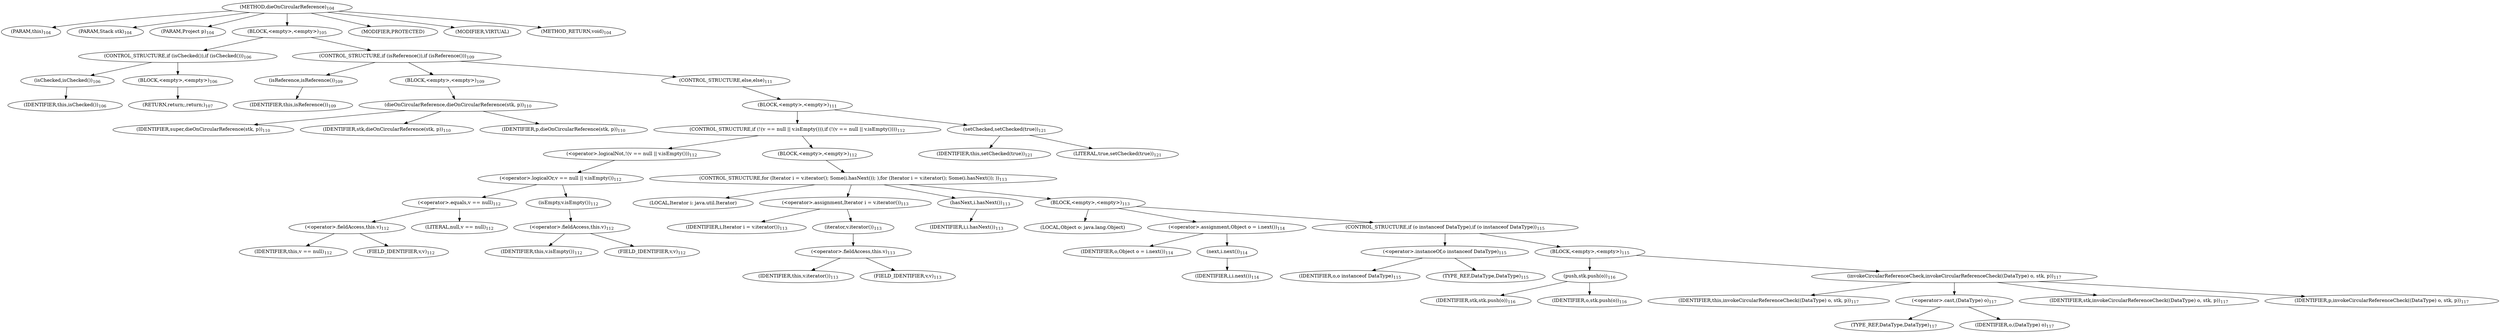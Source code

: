digraph "dieOnCircularReference" {  
"197" [label = <(METHOD,dieOnCircularReference)<SUB>104</SUB>> ]
"14" [label = <(PARAM,this)<SUB>104</SUB>> ]
"198" [label = <(PARAM,Stack stk)<SUB>104</SUB>> ]
"199" [label = <(PARAM,Project p)<SUB>104</SUB>> ]
"200" [label = <(BLOCK,&lt;empty&gt;,&lt;empty&gt;)<SUB>105</SUB>> ]
"201" [label = <(CONTROL_STRUCTURE,if (isChecked()),if (isChecked()))<SUB>106</SUB>> ]
"202" [label = <(isChecked,isChecked())<SUB>106</SUB>> ]
"13" [label = <(IDENTIFIER,this,isChecked())<SUB>106</SUB>> ]
"203" [label = <(BLOCK,&lt;empty&gt;,&lt;empty&gt;)<SUB>106</SUB>> ]
"204" [label = <(RETURN,return;,return;)<SUB>107</SUB>> ]
"205" [label = <(CONTROL_STRUCTURE,if (isReference()),if (isReference()))<SUB>109</SUB>> ]
"206" [label = <(isReference,isReference())<SUB>109</SUB>> ]
"15" [label = <(IDENTIFIER,this,isReference())<SUB>109</SUB>> ]
"207" [label = <(BLOCK,&lt;empty&gt;,&lt;empty&gt;)<SUB>109</SUB>> ]
"208" [label = <(dieOnCircularReference,dieOnCircularReference(stk, p))<SUB>110</SUB>> ]
"209" [label = <(IDENTIFIER,super,dieOnCircularReference(stk, p))<SUB>110</SUB>> ]
"210" [label = <(IDENTIFIER,stk,dieOnCircularReference(stk, p))<SUB>110</SUB>> ]
"211" [label = <(IDENTIFIER,p,dieOnCircularReference(stk, p))<SUB>110</SUB>> ]
"212" [label = <(CONTROL_STRUCTURE,else,else)<SUB>111</SUB>> ]
"213" [label = <(BLOCK,&lt;empty&gt;,&lt;empty&gt;)<SUB>111</SUB>> ]
"214" [label = <(CONTROL_STRUCTURE,if (!(v == null || v.isEmpty())),if (!(v == null || v.isEmpty())))<SUB>112</SUB>> ]
"215" [label = <(&lt;operator&gt;.logicalNot,!(v == null || v.isEmpty()))<SUB>112</SUB>> ]
"216" [label = <(&lt;operator&gt;.logicalOr,v == null || v.isEmpty())<SUB>112</SUB>> ]
"217" [label = <(&lt;operator&gt;.equals,v == null)<SUB>112</SUB>> ]
"218" [label = <(&lt;operator&gt;.fieldAccess,this.v)<SUB>112</SUB>> ]
"219" [label = <(IDENTIFIER,this,v == null)<SUB>112</SUB>> ]
"220" [label = <(FIELD_IDENTIFIER,v,v)<SUB>112</SUB>> ]
"221" [label = <(LITERAL,null,v == null)<SUB>112</SUB>> ]
"222" [label = <(isEmpty,v.isEmpty())<SUB>112</SUB>> ]
"223" [label = <(&lt;operator&gt;.fieldAccess,this.v)<SUB>112</SUB>> ]
"224" [label = <(IDENTIFIER,this,v.isEmpty())<SUB>112</SUB>> ]
"225" [label = <(FIELD_IDENTIFIER,v,v)<SUB>112</SUB>> ]
"226" [label = <(BLOCK,&lt;empty&gt;,&lt;empty&gt;)<SUB>112</SUB>> ]
"227" [label = <(CONTROL_STRUCTURE,for (Iterator i = v.iterator(); Some(i.hasNext()); ),for (Iterator i = v.iterator(); Some(i.hasNext()); ))<SUB>113</SUB>> ]
"228" [label = <(LOCAL,Iterator i: java.util.Iterator)> ]
"229" [label = <(&lt;operator&gt;.assignment,Iterator i = v.iterator())<SUB>113</SUB>> ]
"230" [label = <(IDENTIFIER,i,Iterator i = v.iterator())<SUB>113</SUB>> ]
"231" [label = <(iterator,v.iterator())<SUB>113</SUB>> ]
"232" [label = <(&lt;operator&gt;.fieldAccess,this.v)<SUB>113</SUB>> ]
"233" [label = <(IDENTIFIER,this,v.iterator())<SUB>113</SUB>> ]
"234" [label = <(FIELD_IDENTIFIER,v,v)<SUB>113</SUB>> ]
"235" [label = <(hasNext,i.hasNext())<SUB>113</SUB>> ]
"236" [label = <(IDENTIFIER,i,i.hasNext())<SUB>113</SUB>> ]
"237" [label = <(BLOCK,&lt;empty&gt;,&lt;empty&gt;)<SUB>113</SUB>> ]
"238" [label = <(LOCAL,Object o: java.lang.Object)> ]
"239" [label = <(&lt;operator&gt;.assignment,Object o = i.next())<SUB>114</SUB>> ]
"240" [label = <(IDENTIFIER,o,Object o = i.next())<SUB>114</SUB>> ]
"241" [label = <(next,i.next())<SUB>114</SUB>> ]
"242" [label = <(IDENTIFIER,i,i.next())<SUB>114</SUB>> ]
"243" [label = <(CONTROL_STRUCTURE,if (o instanceof DataType),if (o instanceof DataType))<SUB>115</SUB>> ]
"244" [label = <(&lt;operator&gt;.instanceOf,o instanceof DataType)<SUB>115</SUB>> ]
"245" [label = <(IDENTIFIER,o,o instanceof DataType)<SUB>115</SUB>> ]
"246" [label = <(TYPE_REF,DataType,DataType)<SUB>115</SUB>> ]
"247" [label = <(BLOCK,&lt;empty&gt;,&lt;empty&gt;)<SUB>115</SUB>> ]
"248" [label = <(push,stk.push(o))<SUB>116</SUB>> ]
"249" [label = <(IDENTIFIER,stk,stk.push(o))<SUB>116</SUB>> ]
"250" [label = <(IDENTIFIER,o,stk.push(o))<SUB>116</SUB>> ]
"251" [label = <(invokeCircularReferenceCheck,invokeCircularReferenceCheck((DataType) o, stk, p))<SUB>117</SUB>> ]
"16" [label = <(IDENTIFIER,this,invokeCircularReferenceCheck((DataType) o, stk, p))<SUB>117</SUB>> ]
"252" [label = <(&lt;operator&gt;.cast,(DataType) o)<SUB>117</SUB>> ]
"253" [label = <(TYPE_REF,DataType,DataType)<SUB>117</SUB>> ]
"254" [label = <(IDENTIFIER,o,(DataType) o)<SUB>117</SUB>> ]
"255" [label = <(IDENTIFIER,stk,invokeCircularReferenceCheck((DataType) o, stk, p))<SUB>117</SUB>> ]
"256" [label = <(IDENTIFIER,p,invokeCircularReferenceCheck((DataType) o, stk, p))<SUB>117</SUB>> ]
"257" [label = <(setChecked,setChecked(true))<SUB>121</SUB>> ]
"17" [label = <(IDENTIFIER,this,setChecked(true))<SUB>121</SUB>> ]
"258" [label = <(LITERAL,true,setChecked(true))<SUB>121</SUB>> ]
"259" [label = <(MODIFIER,PROTECTED)> ]
"260" [label = <(MODIFIER,VIRTUAL)> ]
"261" [label = <(METHOD_RETURN,void)<SUB>104</SUB>> ]
  "197" -> "14" 
  "197" -> "198" 
  "197" -> "199" 
  "197" -> "200" 
  "197" -> "259" 
  "197" -> "260" 
  "197" -> "261" 
  "200" -> "201" 
  "200" -> "205" 
  "201" -> "202" 
  "201" -> "203" 
  "202" -> "13" 
  "203" -> "204" 
  "205" -> "206" 
  "205" -> "207" 
  "205" -> "212" 
  "206" -> "15" 
  "207" -> "208" 
  "208" -> "209" 
  "208" -> "210" 
  "208" -> "211" 
  "212" -> "213" 
  "213" -> "214" 
  "213" -> "257" 
  "214" -> "215" 
  "214" -> "226" 
  "215" -> "216" 
  "216" -> "217" 
  "216" -> "222" 
  "217" -> "218" 
  "217" -> "221" 
  "218" -> "219" 
  "218" -> "220" 
  "222" -> "223" 
  "223" -> "224" 
  "223" -> "225" 
  "226" -> "227" 
  "227" -> "228" 
  "227" -> "229" 
  "227" -> "235" 
  "227" -> "237" 
  "229" -> "230" 
  "229" -> "231" 
  "231" -> "232" 
  "232" -> "233" 
  "232" -> "234" 
  "235" -> "236" 
  "237" -> "238" 
  "237" -> "239" 
  "237" -> "243" 
  "239" -> "240" 
  "239" -> "241" 
  "241" -> "242" 
  "243" -> "244" 
  "243" -> "247" 
  "244" -> "245" 
  "244" -> "246" 
  "247" -> "248" 
  "247" -> "251" 
  "248" -> "249" 
  "248" -> "250" 
  "251" -> "16" 
  "251" -> "252" 
  "251" -> "255" 
  "251" -> "256" 
  "252" -> "253" 
  "252" -> "254" 
  "257" -> "17" 
  "257" -> "258" 
}
